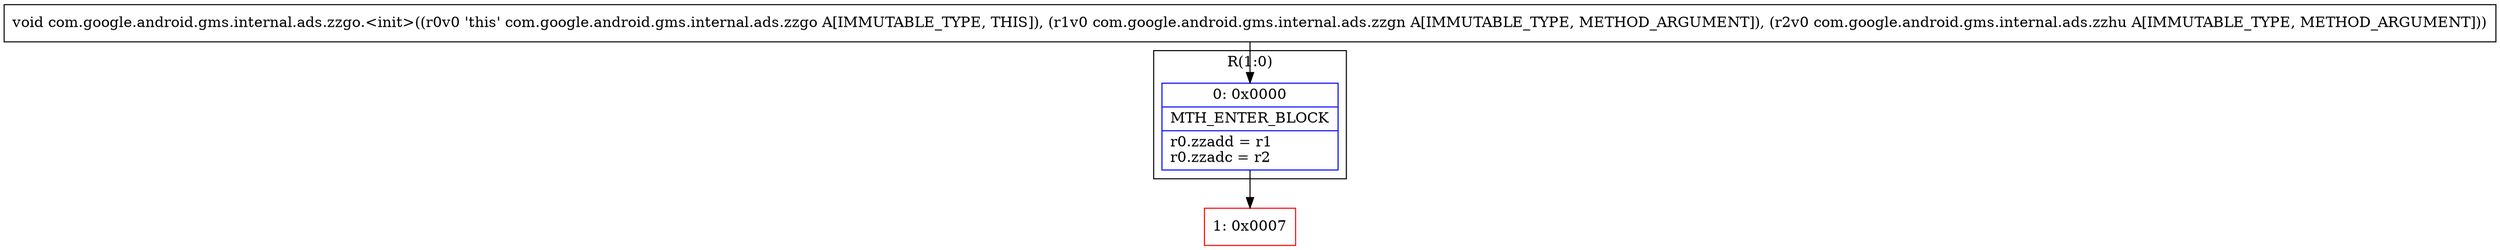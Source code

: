 digraph "CFG forcom.google.android.gms.internal.ads.zzgo.\<init\>(Lcom\/google\/android\/gms\/internal\/ads\/zzgn;Lcom\/google\/android\/gms\/internal\/ads\/zzhu;)V" {
subgraph cluster_Region_1820839291 {
label = "R(1:0)";
node [shape=record,color=blue];
Node_0 [shape=record,label="{0\:\ 0x0000|MTH_ENTER_BLOCK\l|r0.zzadd = r1\lr0.zzadc = r2\l}"];
}
Node_1 [shape=record,color=red,label="{1\:\ 0x0007}"];
MethodNode[shape=record,label="{void com.google.android.gms.internal.ads.zzgo.\<init\>((r0v0 'this' com.google.android.gms.internal.ads.zzgo A[IMMUTABLE_TYPE, THIS]), (r1v0 com.google.android.gms.internal.ads.zzgn A[IMMUTABLE_TYPE, METHOD_ARGUMENT]), (r2v0 com.google.android.gms.internal.ads.zzhu A[IMMUTABLE_TYPE, METHOD_ARGUMENT])) }"];
MethodNode -> Node_0;
Node_0 -> Node_1;
}

